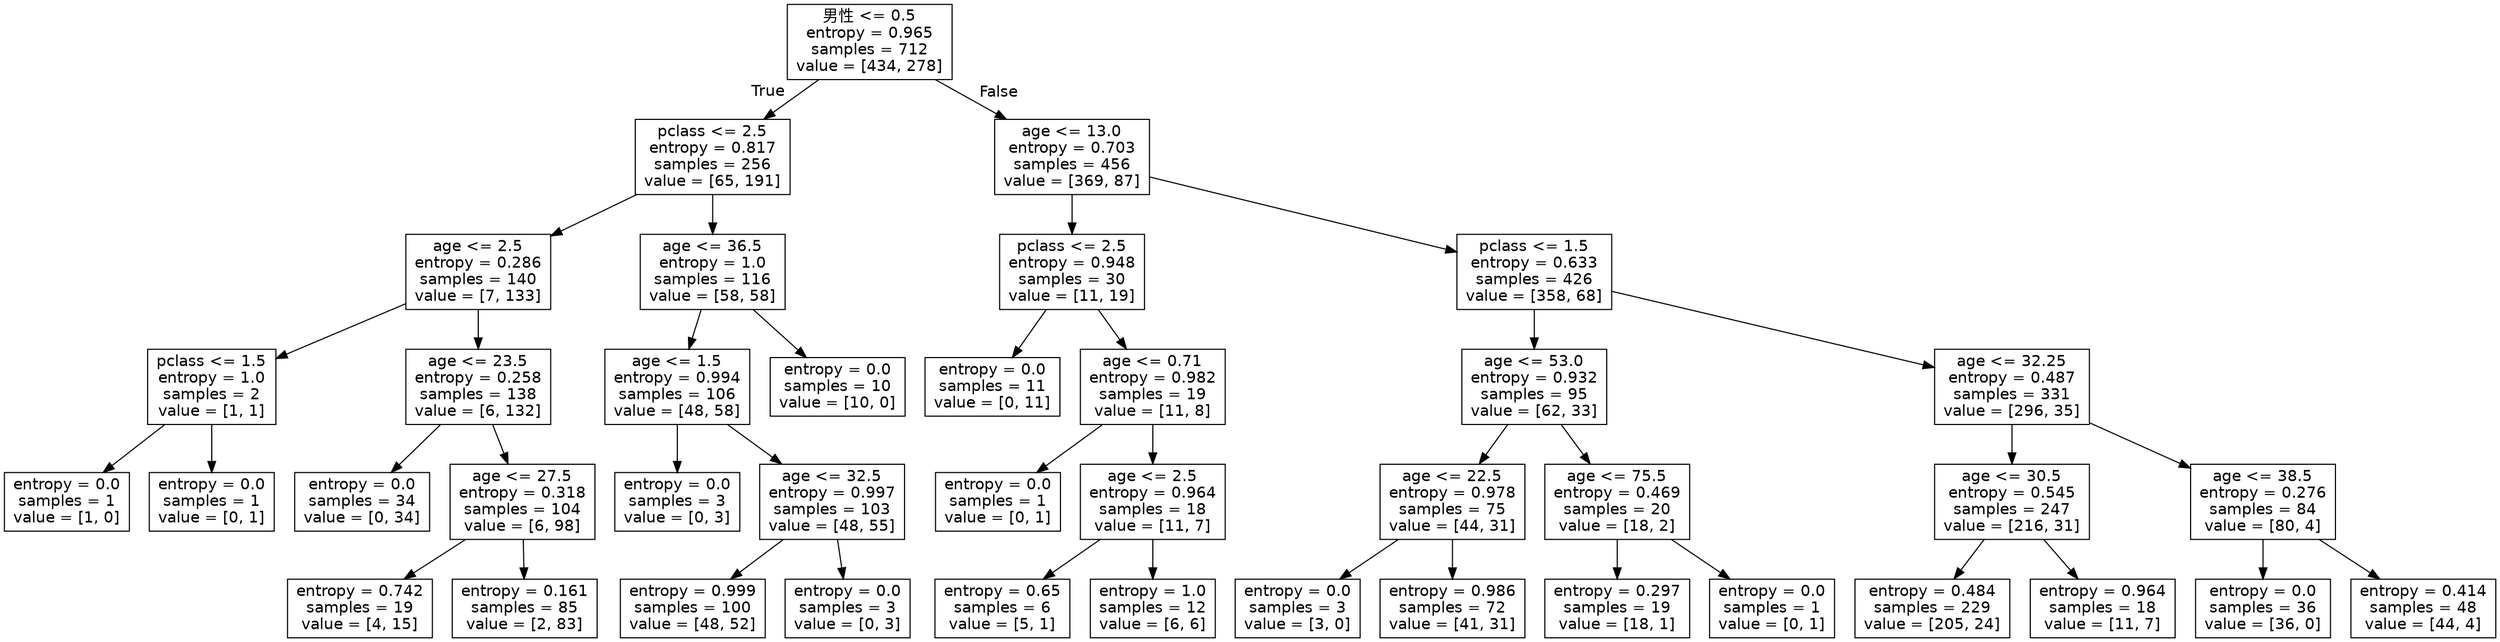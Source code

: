 digraph Tree {
node [shape=box, fontname="helvetica"] ;
edge [fontname="helvetica"] ;
0 [label="男性 <= 0.5\nentropy = 0.965\nsamples = 712\nvalue = [434, 278]"] ;
1 [label="pclass <= 2.5\nentropy = 0.817\nsamples = 256\nvalue = [65, 191]"] ;
0 -> 1 [labeldistance=2.5, labelangle=45, headlabel="True"] ;
2 [label="age <= 2.5\nentropy = 0.286\nsamples = 140\nvalue = [7, 133]"] ;
1 -> 2 ;
3 [label="pclass <= 1.5\nentropy = 1.0\nsamples = 2\nvalue = [1, 1]"] ;
2 -> 3 ;
4 [label="entropy = 0.0\nsamples = 1\nvalue = [1, 0]"] ;
3 -> 4 ;
5 [label="entropy = 0.0\nsamples = 1\nvalue = [0, 1]"] ;
3 -> 5 ;
6 [label="age <= 23.5\nentropy = 0.258\nsamples = 138\nvalue = [6, 132]"] ;
2 -> 6 ;
7 [label="entropy = 0.0\nsamples = 34\nvalue = [0, 34]"] ;
6 -> 7 ;
8 [label="age <= 27.5\nentropy = 0.318\nsamples = 104\nvalue = [6, 98]"] ;
6 -> 8 ;
9 [label="entropy = 0.742\nsamples = 19\nvalue = [4, 15]"] ;
8 -> 9 ;
10 [label="entropy = 0.161\nsamples = 85\nvalue = [2, 83]"] ;
8 -> 10 ;
11 [label="age <= 36.5\nentropy = 1.0\nsamples = 116\nvalue = [58, 58]"] ;
1 -> 11 ;
12 [label="age <= 1.5\nentropy = 0.994\nsamples = 106\nvalue = [48, 58]"] ;
11 -> 12 ;
13 [label="entropy = 0.0\nsamples = 3\nvalue = [0, 3]"] ;
12 -> 13 ;
14 [label="age <= 32.5\nentropy = 0.997\nsamples = 103\nvalue = [48, 55]"] ;
12 -> 14 ;
15 [label="entropy = 0.999\nsamples = 100\nvalue = [48, 52]"] ;
14 -> 15 ;
16 [label="entropy = 0.0\nsamples = 3\nvalue = [0, 3]"] ;
14 -> 16 ;
17 [label="entropy = 0.0\nsamples = 10\nvalue = [10, 0]"] ;
11 -> 17 ;
18 [label="age <= 13.0\nentropy = 0.703\nsamples = 456\nvalue = [369, 87]"] ;
0 -> 18 [labeldistance=2.5, labelangle=-45, headlabel="False"] ;
19 [label="pclass <= 2.5\nentropy = 0.948\nsamples = 30\nvalue = [11, 19]"] ;
18 -> 19 ;
20 [label="entropy = 0.0\nsamples = 11\nvalue = [0, 11]"] ;
19 -> 20 ;
21 [label="age <= 0.71\nentropy = 0.982\nsamples = 19\nvalue = [11, 8]"] ;
19 -> 21 ;
22 [label="entropy = 0.0\nsamples = 1\nvalue = [0, 1]"] ;
21 -> 22 ;
23 [label="age <= 2.5\nentropy = 0.964\nsamples = 18\nvalue = [11, 7]"] ;
21 -> 23 ;
24 [label="entropy = 0.65\nsamples = 6\nvalue = [5, 1]"] ;
23 -> 24 ;
25 [label="entropy = 1.0\nsamples = 12\nvalue = [6, 6]"] ;
23 -> 25 ;
26 [label="pclass <= 1.5\nentropy = 0.633\nsamples = 426\nvalue = [358, 68]"] ;
18 -> 26 ;
27 [label="age <= 53.0\nentropy = 0.932\nsamples = 95\nvalue = [62, 33]"] ;
26 -> 27 ;
28 [label="age <= 22.5\nentropy = 0.978\nsamples = 75\nvalue = [44, 31]"] ;
27 -> 28 ;
29 [label="entropy = 0.0\nsamples = 3\nvalue = [3, 0]"] ;
28 -> 29 ;
30 [label="entropy = 0.986\nsamples = 72\nvalue = [41, 31]"] ;
28 -> 30 ;
31 [label="age <= 75.5\nentropy = 0.469\nsamples = 20\nvalue = [18, 2]"] ;
27 -> 31 ;
32 [label="entropy = 0.297\nsamples = 19\nvalue = [18, 1]"] ;
31 -> 32 ;
33 [label="entropy = 0.0\nsamples = 1\nvalue = [0, 1]"] ;
31 -> 33 ;
34 [label="age <= 32.25\nentropy = 0.487\nsamples = 331\nvalue = [296, 35]"] ;
26 -> 34 ;
35 [label="age <= 30.5\nentropy = 0.545\nsamples = 247\nvalue = [216, 31]"] ;
34 -> 35 ;
36 [label="entropy = 0.484\nsamples = 229\nvalue = [205, 24]"] ;
35 -> 36 ;
37 [label="entropy = 0.964\nsamples = 18\nvalue = [11, 7]"] ;
35 -> 37 ;
38 [label="age <= 38.5\nentropy = 0.276\nsamples = 84\nvalue = [80, 4]"] ;
34 -> 38 ;
39 [label="entropy = 0.0\nsamples = 36\nvalue = [36, 0]"] ;
38 -> 39 ;
40 [label="entropy = 0.414\nsamples = 48\nvalue = [44, 4]"] ;
38 -> 40 ;
}